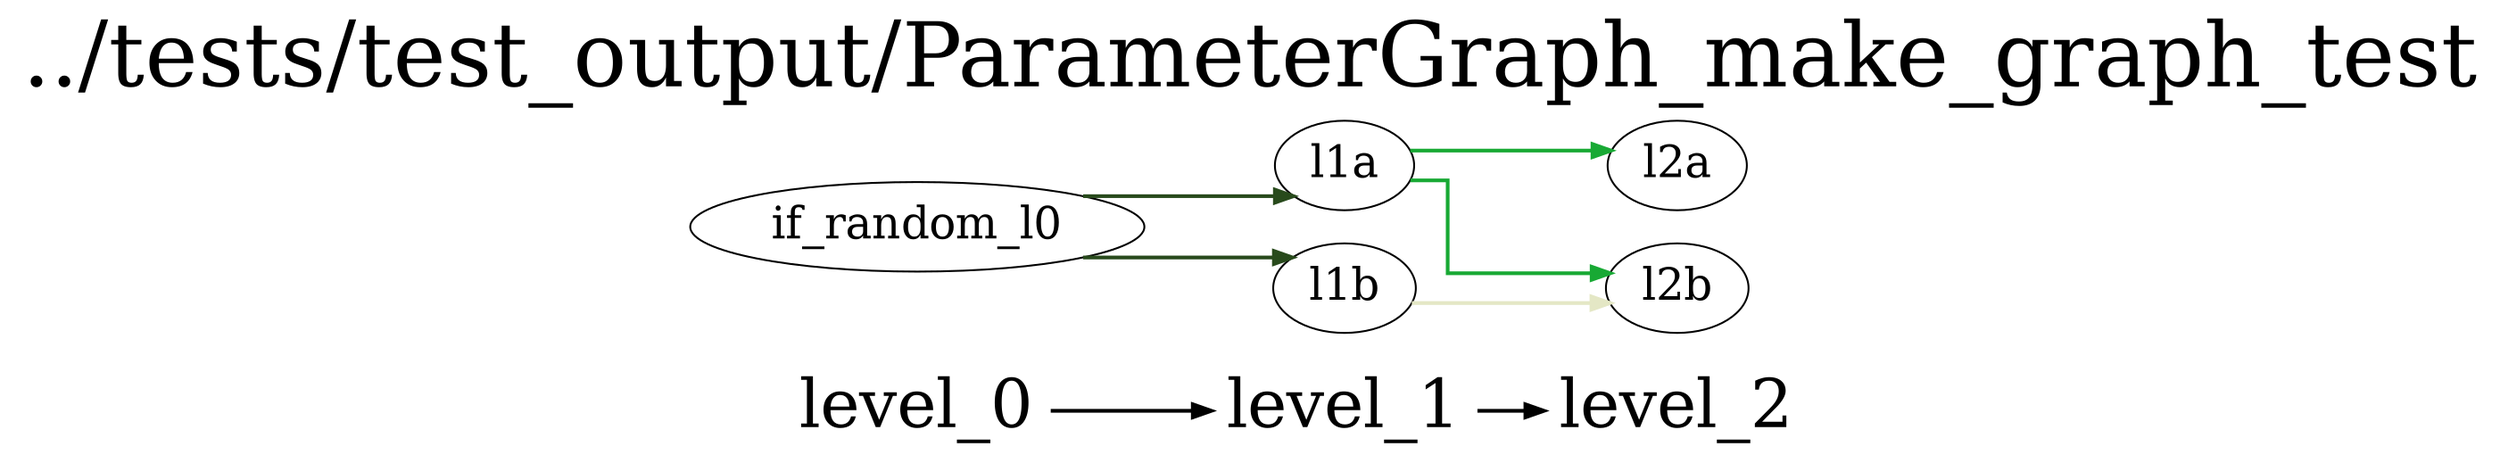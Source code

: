 digraph G {
          splines=ortho;
          fontsize = 48;
          rankdir = "LR";
          node[fontsize=24];
          edge[penwidth=2];
          {
          node [shape=plaintext fontsize=36];
          level_0 -> 
          level_1 -> 
          level_2
          }
          {rank = same;
          level_0;
          if_random_l0;
          }
          {rank = same;
          level_1;
          l1a;
          l1b;
          }
          {rank = same;
          level_2;
          l2a;
          l2b;
          }
          l2b ;
          if_random_l0 -> l1a [color="#284A1C"];
          if_random_l0 -> l1b [color="#284A1C"];
          l1b -> l2b [color="#E4E7C5"];
          l2a ;
          l1a -> l2b [color="#18A934"];
          l1a -> l2a [color="#18A934"];
          labelloc = "t";
          label = "../tests/test_output/ParameterGraph_make_graph_test";
}